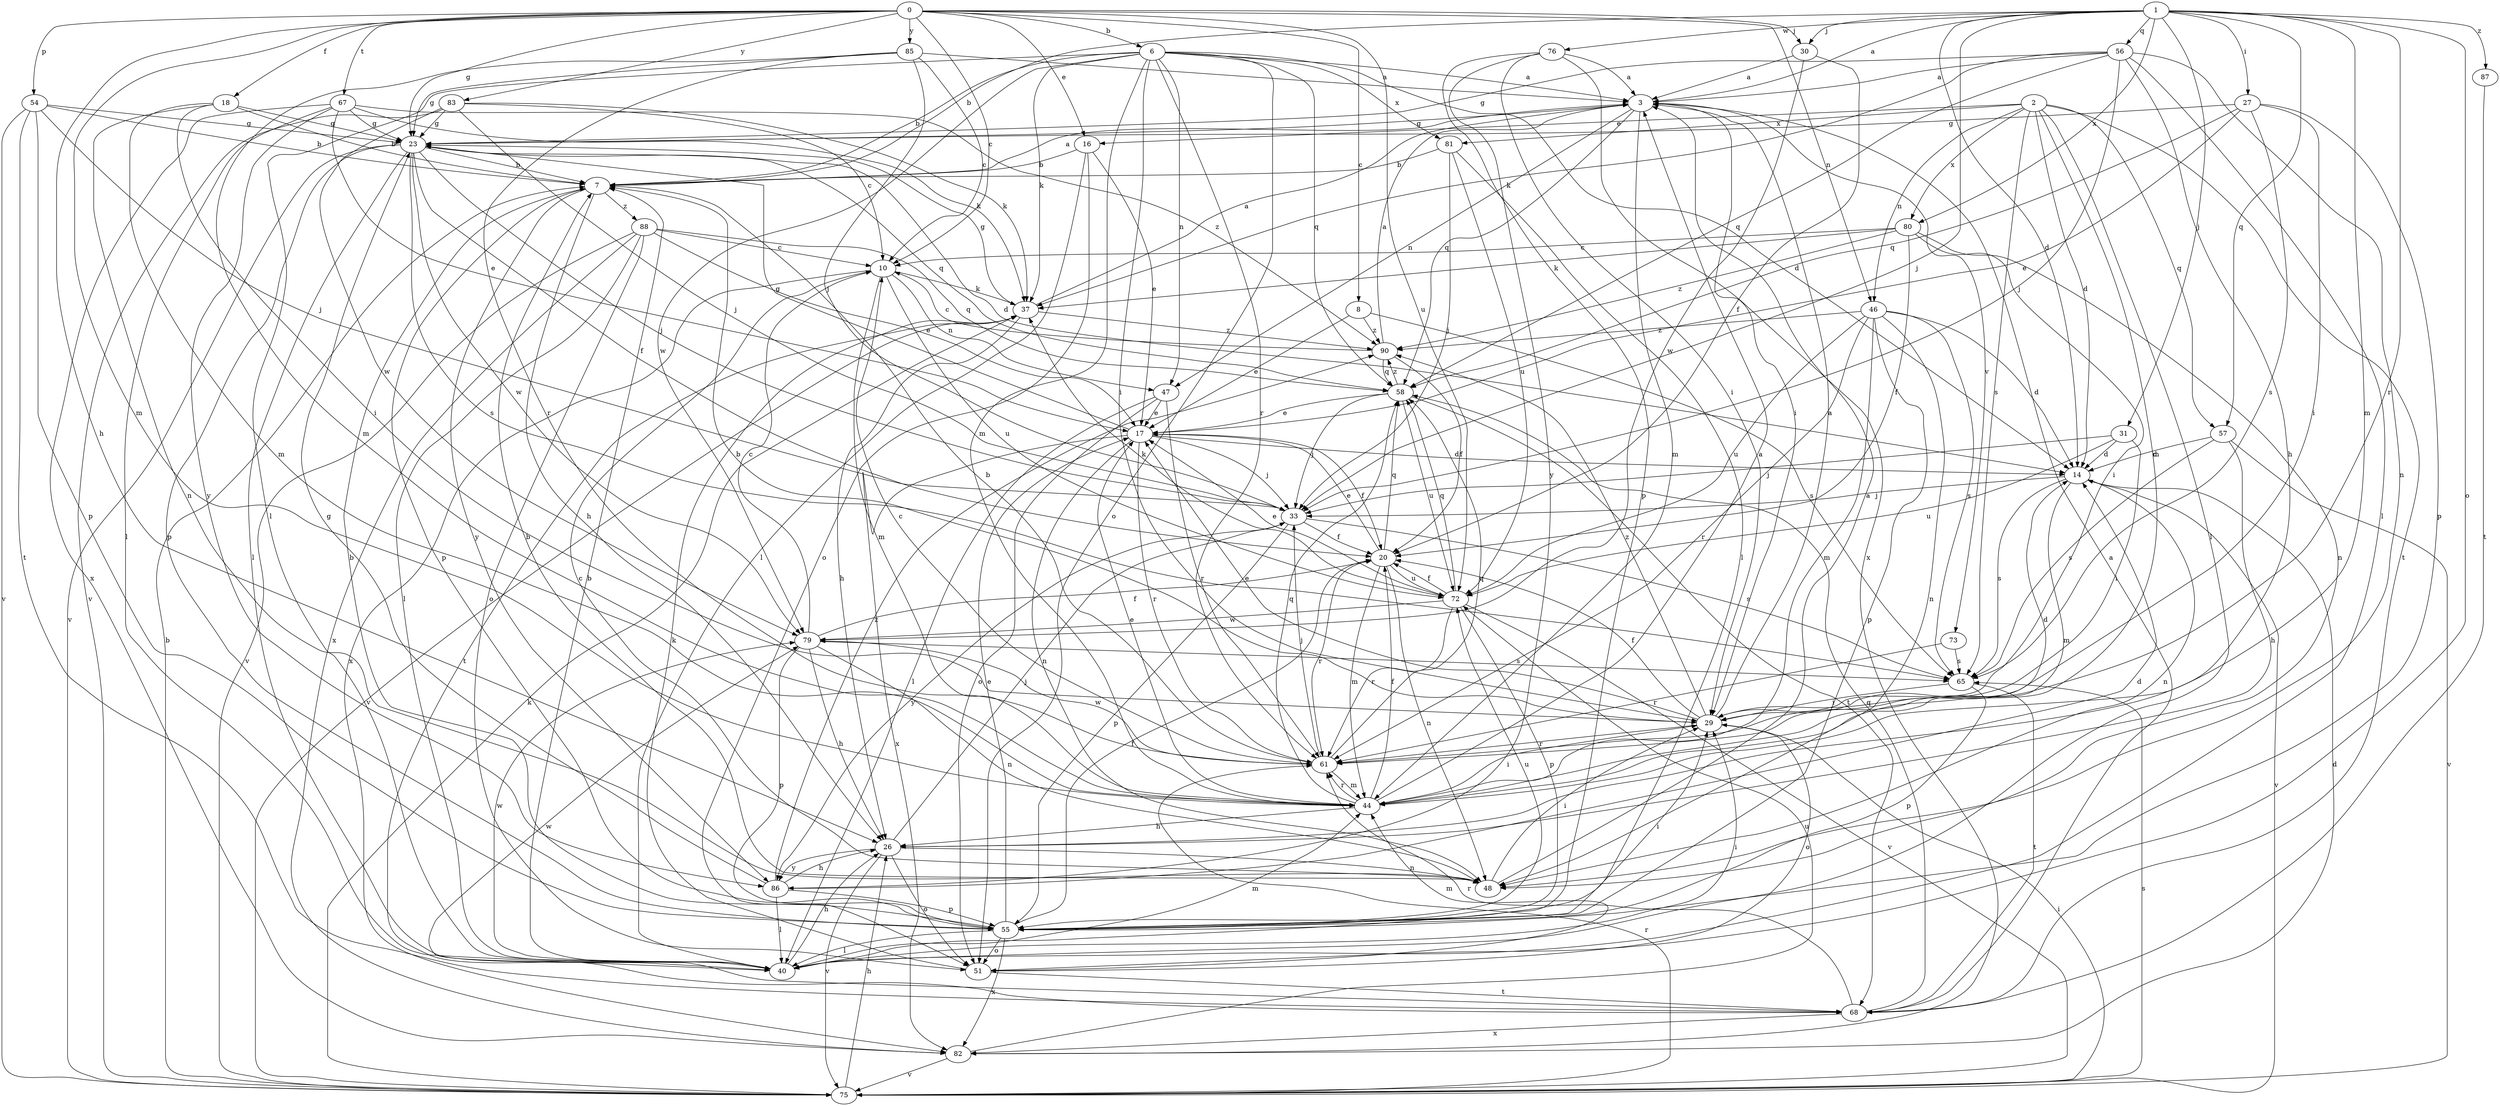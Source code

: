 strict digraph  {
0;
1;
2;
3;
6;
7;
8;
10;
14;
16;
17;
18;
20;
23;
26;
27;
29;
30;
31;
33;
37;
40;
44;
46;
47;
48;
51;
54;
55;
56;
57;
58;
61;
65;
67;
68;
72;
73;
75;
76;
79;
80;
81;
82;
83;
85;
86;
87;
88;
90;
0 -> 6  [label=b];
0 -> 8  [label=c];
0 -> 10  [label=c];
0 -> 16  [label=e];
0 -> 18  [label=f];
0 -> 23  [label=g];
0 -> 26  [label=h];
0 -> 30  [label=j];
0 -> 44  [label=m];
0 -> 46  [label=n];
0 -> 54  [label=p];
0 -> 67  [label=t];
0 -> 72  [label=u];
0 -> 83  [label=y];
0 -> 85  [label=y];
1 -> 3  [label=a];
1 -> 7  [label=b];
1 -> 14  [label=d];
1 -> 27  [label=i];
1 -> 30  [label=j];
1 -> 31  [label=j];
1 -> 33  [label=j];
1 -> 44  [label=m];
1 -> 51  [label=o];
1 -> 56  [label=q];
1 -> 57  [label=q];
1 -> 61  [label=r];
1 -> 76  [label=w];
1 -> 80  [label=x];
1 -> 87  [label=z];
2 -> 14  [label=d];
2 -> 16  [label=e];
2 -> 40  [label=l];
2 -> 44  [label=m];
2 -> 46  [label=n];
2 -> 57  [label=q];
2 -> 65  [label=s];
2 -> 68  [label=t];
2 -> 80  [label=x];
2 -> 81  [label=x];
3 -> 23  [label=g];
3 -> 29  [label=i];
3 -> 44  [label=m];
3 -> 47  [label=n];
3 -> 58  [label=q];
3 -> 73  [label=v];
6 -> 3  [label=a];
6 -> 7  [label=b];
6 -> 14  [label=d];
6 -> 29  [label=i];
6 -> 37  [label=k];
6 -> 40  [label=l];
6 -> 44  [label=m];
6 -> 47  [label=n];
6 -> 51  [label=o];
6 -> 58  [label=q];
6 -> 61  [label=r];
6 -> 79  [label=w];
6 -> 81  [label=x];
7 -> 3  [label=a];
7 -> 26  [label=h];
7 -> 55  [label=p];
7 -> 86  [label=y];
7 -> 88  [label=z];
8 -> 17  [label=e];
8 -> 65  [label=s];
8 -> 90  [label=z];
10 -> 37  [label=k];
10 -> 44  [label=m];
10 -> 47  [label=n];
10 -> 72  [label=u];
10 -> 82  [label=x];
14 -> 33  [label=j];
14 -> 44  [label=m];
14 -> 48  [label=n];
14 -> 65  [label=s];
14 -> 75  [label=v];
16 -> 7  [label=b];
16 -> 17  [label=e];
16 -> 40  [label=l];
16 -> 51  [label=o];
17 -> 14  [label=d];
17 -> 20  [label=f];
17 -> 23  [label=g];
17 -> 33  [label=j];
17 -> 48  [label=n];
17 -> 61  [label=r];
17 -> 82  [label=x];
18 -> 7  [label=b];
18 -> 23  [label=g];
18 -> 29  [label=i];
18 -> 44  [label=m];
18 -> 48  [label=n];
20 -> 17  [label=e];
20 -> 44  [label=m];
20 -> 48  [label=n];
20 -> 58  [label=q];
20 -> 61  [label=r];
20 -> 72  [label=u];
23 -> 7  [label=b];
23 -> 14  [label=d];
23 -> 20  [label=f];
23 -> 33  [label=j];
23 -> 40  [label=l];
23 -> 55  [label=p];
23 -> 58  [label=q];
23 -> 65  [label=s];
23 -> 75  [label=v];
23 -> 79  [label=w];
26 -> 33  [label=j];
26 -> 48  [label=n];
26 -> 51  [label=o];
26 -> 75  [label=v];
26 -> 86  [label=y];
27 -> 17  [label=e];
27 -> 23  [label=g];
27 -> 29  [label=i];
27 -> 55  [label=p];
27 -> 58  [label=q];
27 -> 65  [label=s];
29 -> 3  [label=a];
29 -> 7  [label=b];
29 -> 17  [label=e];
29 -> 20  [label=f];
29 -> 51  [label=o];
29 -> 61  [label=r];
29 -> 90  [label=z];
30 -> 3  [label=a];
30 -> 20  [label=f];
30 -> 79  [label=w];
31 -> 14  [label=d];
31 -> 29  [label=i];
31 -> 33  [label=j];
31 -> 72  [label=u];
33 -> 20  [label=f];
33 -> 55  [label=p];
33 -> 65  [label=s];
33 -> 86  [label=y];
37 -> 3  [label=a];
37 -> 23  [label=g];
37 -> 26  [label=h];
37 -> 68  [label=t];
37 -> 75  [label=v];
37 -> 90  [label=z];
40 -> 7  [label=b];
40 -> 26  [label=h];
40 -> 29  [label=i];
40 -> 44  [label=m];
40 -> 79  [label=w];
44 -> 3  [label=a];
44 -> 17  [label=e];
44 -> 20  [label=f];
44 -> 26  [label=h];
44 -> 29  [label=i];
44 -> 58  [label=q];
44 -> 61  [label=r];
46 -> 14  [label=d];
46 -> 44  [label=m];
46 -> 48  [label=n];
46 -> 55  [label=p];
46 -> 61  [label=r];
46 -> 65  [label=s];
46 -> 72  [label=u];
46 -> 90  [label=z];
47 -> 17  [label=e];
47 -> 40  [label=l];
47 -> 51  [label=o];
47 -> 61  [label=r];
48 -> 3  [label=a];
48 -> 7  [label=b];
48 -> 10  [label=c];
48 -> 29  [label=i];
51 -> 37  [label=k];
51 -> 44  [label=m];
51 -> 68  [label=t];
54 -> 7  [label=b];
54 -> 23  [label=g];
54 -> 33  [label=j];
54 -> 55  [label=p];
54 -> 68  [label=t];
54 -> 75  [label=v];
55 -> 7  [label=b];
55 -> 17  [label=e];
55 -> 20  [label=f];
55 -> 29  [label=i];
55 -> 40  [label=l];
55 -> 51  [label=o];
55 -> 72  [label=u];
55 -> 82  [label=x];
56 -> 3  [label=a];
56 -> 23  [label=g];
56 -> 26  [label=h];
56 -> 33  [label=j];
56 -> 37  [label=k];
56 -> 40  [label=l];
56 -> 48  [label=n];
56 -> 58  [label=q];
57 -> 14  [label=d];
57 -> 26  [label=h];
57 -> 65  [label=s];
57 -> 75  [label=v];
58 -> 17  [label=e];
58 -> 33  [label=j];
58 -> 68  [label=t];
58 -> 72  [label=u];
58 -> 90  [label=z];
61 -> 7  [label=b];
61 -> 10  [label=c];
61 -> 14  [label=d];
61 -> 33  [label=j];
61 -> 44  [label=m];
61 -> 58  [label=q];
61 -> 79  [label=w];
65 -> 29  [label=i];
65 -> 55  [label=p];
65 -> 68  [label=t];
67 -> 17  [label=e];
67 -> 23  [label=g];
67 -> 37  [label=k];
67 -> 40  [label=l];
67 -> 82  [label=x];
67 -> 86  [label=y];
67 -> 90  [label=z];
68 -> 3  [label=a];
68 -> 58  [label=q];
68 -> 61  [label=r];
68 -> 79  [label=w];
68 -> 82  [label=x];
72 -> 17  [label=e];
72 -> 20  [label=f];
72 -> 37  [label=k];
72 -> 55  [label=p];
72 -> 58  [label=q];
72 -> 61  [label=r];
72 -> 75  [label=v];
72 -> 79  [label=w];
73 -> 61  [label=r];
73 -> 65  [label=s];
75 -> 7  [label=b];
75 -> 26  [label=h];
75 -> 29  [label=i];
75 -> 37  [label=k];
75 -> 61  [label=r];
75 -> 65  [label=s];
76 -> 3  [label=a];
76 -> 29  [label=i];
76 -> 55  [label=p];
76 -> 82  [label=x];
76 -> 86  [label=y];
79 -> 10  [label=c];
79 -> 20  [label=f];
79 -> 26  [label=h];
79 -> 48  [label=n];
79 -> 55  [label=p];
79 -> 65  [label=s];
80 -> 10  [label=c];
80 -> 20  [label=f];
80 -> 29  [label=i];
80 -> 37  [label=k];
80 -> 48  [label=n];
80 -> 90  [label=z];
81 -> 7  [label=b];
81 -> 33  [label=j];
81 -> 40  [label=l];
81 -> 72  [label=u];
82 -> 14  [label=d];
82 -> 72  [label=u];
82 -> 75  [label=v];
83 -> 10  [label=c];
83 -> 23  [label=g];
83 -> 33  [label=j];
83 -> 37  [label=k];
83 -> 75  [label=v];
83 -> 79  [label=w];
85 -> 3  [label=a];
85 -> 10  [label=c];
85 -> 23  [label=g];
85 -> 33  [label=j];
85 -> 44  [label=m];
85 -> 61  [label=r];
86 -> 14  [label=d];
86 -> 23  [label=g];
86 -> 26  [label=h];
86 -> 40  [label=l];
86 -> 55  [label=p];
86 -> 90  [label=z];
87 -> 68  [label=t];
88 -> 10  [label=c];
88 -> 17  [label=e];
88 -> 40  [label=l];
88 -> 51  [label=o];
88 -> 58  [label=q];
88 -> 75  [label=v];
88 -> 82  [label=x];
90 -> 3  [label=a];
90 -> 10  [label=c];
90 -> 20  [label=f];
90 -> 58  [label=q];
}
